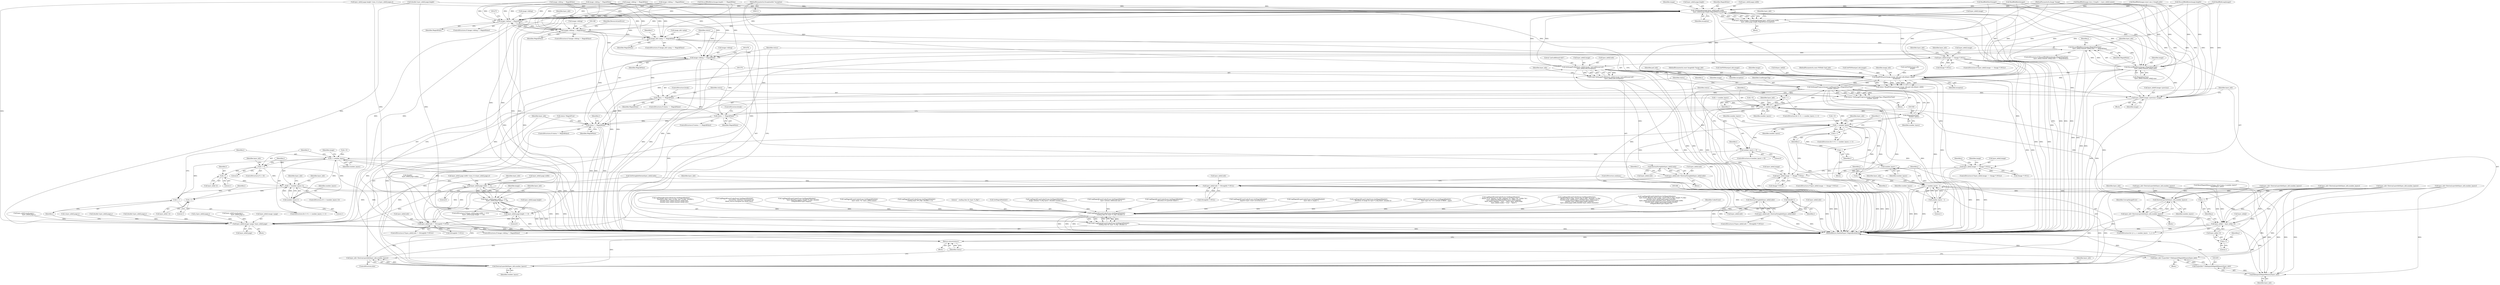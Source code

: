 digraph "0_ImageMagick_d4ec73f866a7c42a2e7f301fcd696e5cb7a7d3ab_1@pointer" {
"1000116" [label="(MethodParameterIn,ExceptionInfo *exception)"];
"1001307" [label="(Call,CloneImage(image,layer_info[i].page.width,\n          layer_info[i].page.height,MagickFalse,exception))"];
"1001247" [label="(Call,layer_info[i].page.width == 0)"];
"1001246" [label="(Call,(layer_info[i].page.width == 0) ||\n              (layer_info[i].page.height == 0))"];
"1001621" [label="(Call,layer_info[i].image->page=layer_info[i].page)"];
"1001256" [label="(Call,layer_info[i].page.height == 0)"];
"1001267" [label="(Call,image->debug != MagickFalse)"];
"1001342" [label="(Call,image->debug != MagickFalse)"];
"1001401" [label="(Call,image_info->ping == MagickFalse)"];
"1001443" [label="(Call,DiscardBlobBytes(image,(MagickSizeType)\n                      layer_info[i].channel_info[j].size) == MagickFalse)"];
"1001472" [label="(Call,image->debug != MagickFalse)"];
"1001498" [label="(Call,status == MagickFalse)"];
"1001512" [label="(Call,status == MagickFalse)"];
"1001517" [label="(Call,status != MagickFalse)"];
"1001664" [label="(Return,return(status);)"];
"1001301" [label="(Call,layer_info[i].image=CloneImage(image,layer_info[i].page.width,\n          layer_info[i].page.height,MagickFalse,exception))"];
"1001326" [label="(Call,layer_info[i].image == (Image *) NULL)"];
"1001375" [label="(Call,SetImageProfile(layer_info[i].image,\"psd:additional-info\",\n              layer_info[i].info,exception))"];
"1001373" [label="(Call,(void) SetImageProfile(layer_info[i].image,\"psd:additional-info\",\n              layer_info[i].info,exception))"];
"1001394" [label="(Call,DestroyStringInfo(layer_info[i].info))"];
"1001388" [label="(Call,layer_info[i].info=DestroyStringInfo(layer_info[i].info))"];
"1001279" [label="(Call,layer_info[i].info != (StringInfo *) NULL)"];
"1001294" [label="(Call,DestroyStringInfo(layer_info[i].info))"];
"1001288" [label="(Call,layer_info[i].info=DestroyStringInfo(layer_info[i].info))"];
"1001363" [label="(Call,layer_info[i].info != (StringInfo *) NULL)"];
"1001418" [label="(Call,layer_info[i].image == (Image *) NULL)"];
"1001532" [label="(Call,layer_info[i].image == (Image *) NULL)"];
"1001488" [label="(Call,ReadPSDLayer(image,image_info,psd_info,&layer_info[i],\n              exception))"];
"1001486" [label="(Call,status=ReadPSDLayer(image,image_info,psd_info,&layer_info[i],\n              exception))"];
"1001504" [label="(Call,SetImageProgress(image,LoadImagesTag,i,(MagickSizeType)\n              number_layers))"];
"1001414" [label="(Call,i++)"];
"1001411" [label="(Call,i < number_layers)"];
"1001461" [label="(Call,DestroyLayerInfo(layer_info,number_layers))"];
"1001459" [label="(Call,layer_info=DestroyLayerInfo(layer_info,number_layers))"];
"1001553" [label="(Call,layer_info[j] = layer_info[j+1])"];
"1001656" [label="(Call,RelinquishMagickMemory(layer_info))"];
"1001654" [label="(Call,(LayerInfo *) RelinquishMagickMemory(layer_info))"];
"1001652" [label="(Call,layer_info=(LayerInfo *) RelinquishMagickMemory(layer_info))"];
"1001661" [label="(Call,DestroyLayerInfo(layer_info,number_layers))"];
"1001659" [label="(Call,layer_info=DestroyLayerInfo(layer_info,number_layers))"];
"1001483" [label="(Call,(double) i)"];
"1001479" [label="(Call,LogMagickEvent(CoderEvent,GetMagickModule(),\n                \"  reading data for layer %.20g\",(double) i))"];
"1001477" [label="(Call,(void) LogMagickEvent(CoderEvent,GetMagickModule(),\n                \"  reading data for layer %.20g\",(double) i))"];
"1001508" [label="(Call,(MagickSizeType)\n              number_layers)"];
"1001525" [label="(Call,i < number_layers)"];
"1001528" [label="(Call,i++)"];
"1001543" [label="(Call,j=i)"];
"1001546" [label="(Call,j < number_layers - 1)"];
"1001551" [label="(Call,j++)"];
"1001559" [label="(Call,j+1)"];
"1001548" [label="(Call,number_layers - 1)"];
"1001562" [label="(Call,number_layers--)"];
"1001564" [label="(Call,i--)"];
"1001567" [label="(Call,number_layers > 0)"];
"1001575" [label="(Call,i < number_layers)"];
"1001582" [label="(Call,i > 0)"];
"1001596" [label="(Call,i-1)"];
"1001601" [label="(Call,i < (number_layers-1))"];
"1001578" [label="(Call,i++)"];
"1001617" [label="(Call,i+1)"];
"1001603" [label="(Call,number_layers-1)"];
"1001444" [label="(Call,DiscardBlobBytes(image,(MagickSizeType)\n                      layer_info[i].channel_info[j].size))"];
"1001643" [label="(Call,layer_info[0].image->previous=image)"];
"1001502" [label="(Call,status=SetImageProgress(image,LoadImagesTag,i,(MagickSizeType)\n              number_layers))"];
"1001152" [label="(Call,LogMagickEvent(CoderEvent,GetMagickModule(),\n                \"      layer name: %s\",layer_info[i].name))"];
"1001656" [label="(Call,RelinquishMagickMemory(layer_info))"];
"1001418" [label="(Call,layer_info[i].image == (Image *) NULL)"];
"1001257" [label="(Call,layer_info[i].page.height)"];
"1001474" [label="(Identifier,image)"];
"1000296" [label="(Call,image->debug != MagickFalse)"];
"1000195" [label="(Call,GetPSDSize(psd_info,image))"];
"1001545" [label="(Identifier,i)"];
"1001594" [label="(Call,layer_info[i-1])"];
"1001619" [label="(Literal,1)"];
"1001357" [label="(Identifier,ResourceLimitError)"];
"1001488" [label="(Call,ReadPSDLayer(image,image_info,psd_info,&layer_info[i],\n              exception))"];
"1001503" [label="(Identifier,status)"];
"1001625" [label="(Identifier,layer_info)"];
"1001413" [label="(Identifier,number_layers)"];
"1001516" [label="(ControlStructure,if (status != MagickFalse))"];
"1001567" [label="(Call,number_layers > 0)"];
"1001523" [label="(Identifier,i)"];
"1000708" [label="(Call,LogMagickEvent(CoderEvent,GetMagickModule(),\n            \"   blend=%.4s, opacity=%.20g, clipping=%s, flags=%d, visible=%s\",\n            layer_info[i].blendkey,(double) layer_info[i].opacity,\n            layer_info[i].clipping ? \"true\" : \"false\",layer_info[i].flags,\n            layer_info[i].visible ? \"true\" : \"false\"))"];
"1001492" [label="(Call,&layer_info[i])"];
"1001658" [label="(ControlStructure,else)"];
"1001559" [label="(Call,j+1)"];
"1001563" [label="(Identifier,number_layers)"];
"1001577" [label="(Identifier,number_layers)"];
"1000456" [label="(Call,LogMagickEvent(CoderEvent,GetMagickModule(),\n            \"    offset(%.20g,%.20g), size(%.20g,%.20g), channels=%.20g\",\n            (double) layer_info[i].page.x,(double) layer_info[i].page.y,\n            (double) layer_info[i].page.height,(double)\n            layer_info[i].page.width,(double) layer_info[i].channels))"];
"1001551" [label="(Call,j++)"];
"1000478" [label="(Call,(double) layer_info[i].page.height)"];
"1001269" [label="(Identifier,image)"];
"1000411" [label="(Call,y-layer_info[i].page.y)"];
"1001332" [label="(Call,(Image *) NULL)"];
"1001366" [label="(Identifier,layer_info)"];
"1001295" [label="(Call,layer_info[i].info)"];
"1001652" [label="(Call,layer_info=(LayerInfo *) RelinquishMagickMemory(layer_info))"];
"1001583" [label="(Identifier,i)"];
"1001499" [label="(Identifier,status)"];
"1001659" [label="(Call,layer_info=DestroyLayerInfo(layer_info,number_layers))"];
"1001581" [label="(ControlStructure,if (i > 0))"];
"1000112" [label="(MethodParameterIn,Image *image)"];
"1001221" [label="(Call,GetStringInfoDatum(layer_info[i].info))"];
"1001657" [label="(Identifier,layer_info)"];
"1001546" [label="(Call,j < number_layers - 1)"];
"1001521" [label="(ControlStructure,for (i=0; i < number_layers; i++))"];
"1001511" [label="(ControlStructure,if (status == MagickFalse))"];
"1001621" [label="(Call,layer_info[i].image->page=layer_info[i].page)"];
"1001502" [label="(Call,status=SetImageProgress(image,LoadImagesTag,i,(MagickSizeType)\n              number_layers))"];
"1001555" [label="(Identifier,layer_info)"];
"1000956" [label="(Call,LogMagickEvent(CoderEvent,GetMagickModule(),\n                    \"      layer mask: offset(%.20g,%.20g), size(%.20g,%.20g), length=%.20g\",\n                    (double) layer_info[i].mask.page.x,(double) \n                    layer_info[i].mask.page.y,(double) layer_info[i].mask.page.width,\n                    (double) layer_info[i].mask.page.height,(double)\n                    ((MagickOffsetType) length)-18))"];
"1001666" [label="(MethodReturn,ModuleExport MagickBooleanType)"];
"1001476" [label="(Identifier,MagickFalse)"];
"1001327" [label="(Call,layer_info[i].image)"];
"1001373" [label="(Call,(void) SetImageProfile(layer_info[i].image,\"psd:additional-info\",\n              layer_info[i].info,exception))"];
"1001600" [label="(ControlStructure,if (i < (number_layers-1)))"];
"1000751" [label="(Call,ReadBlobLong(image))"];
"1001271" [label="(Identifier,MagickFalse)"];
"1000345" [label="(Call,LogMagickEvent(CoderEvent,GetMagickModule(),\n            \"  reading layer #%.20g\",(double) i+1))"];
"1001541" [label="(Block,)"];
"1001459" [label="(Call,layer_info=DestroyLayerInfo(layer_info,number_layers))"];
"1001111" [label="(Call,ReadBlobByte(image))"];
"1001617" [label="(Call,i+1)"];
"1001618" [label="(Identifier,i)"];
"1001486" [label="(Call,status=ReadPSDLayer(image,image_info,psd_info,&layer_info[i],\n              exception))"];
"1001542" [label="(ControlStructure,for (j=i; j < number_layers - 1; j++))"];
"1001391" [label="(Identifier,layer_info)"];
"1000392" [label="(Call,x-layer_info[i].page.x)"];
"1001597" [label="(Identifier,i)"];
"1000114" [label="(MethodParameterIn,const PSDInfo *psd_info)"];
"1001654" [label="(Call,(LayerInfo *) RelinquishMagickMemory(layer_info))"];
"1001504" [label="(Call,SetImageProgress(image,LoadImagesTag,i,(MagickSizeType)\n              number_layers))"];
"1001497" [label="(ControlStructure,if (status == MagickFalse))"];
"1001584" [label="(Literal,0)"];
"1001337" [label="(Identifier,layer_info)"];
"1001304" [label="(Identifier,layer_info)"];
"1001615" [label="(Call,layer_info[i+1])"];
"1001517" [label="(Call,status != MagickFalse)"];
"1001465" [label="(Identifier,CorruptImageError)"];
"1001578" [label="(Call,i++)"];
"1001519" [label="(Identifier,MagickFalse)"];
"1001582" [label="(Call,i > 0)"];
"1001528" [label="(Call,i++)"];
"1001589" [label="(Identifier,layer_info)"];
"1001324" [label="(Identifier,exception)"];
"1001477" [label="(Call,(void) LogMagickEvent(CoderEvent,GetMagickModule(),\n                \"  reading data for layer %.20g\",(double) i))"];
"1001629" [label="(Call,layer_info[i].page)"];
"1001661" [label="(Call,DestroyLayerInfo(layer_info,number_layers))"];
"1001482" [label="(Literal,\"  reading data for layer %.20g\")"];
"1001512" [label="(Call,status == MagickFalse)"];
"1001562" [label="(Call,number_layers--)"];
"1001246" [label="(Call,(layer_info[i].page.width == 0) ||\n              (layer_info[i].page.height == 0))"];
"1001389" [label="(Call,layer_info[i].info)"];
"1001462" [label="(Identifier,layer_info)"];
"1001644" [label="(Call,layer_info[0].image->previous)"];
"1001481" [label="(Call,GetMagickModule())"];
"1001282" [label="(Identifier,layer_info)"];
"1001513" [label="(Identifier,status)"];
"1001553" [label="(Call,layer_info[j] = layer_info[j+1])"];
"1001279" [label="(Call,layer_info[i].info != (StringInfo *) NULL)"];
"1001408" [label="(Call,i=0)"];
"1001479" [label="(Call,LogMagickEvent(CoderEvent,GetMagickModule(),\n                \"  reading data for layer %.20g\",(double) i))"];
"1001264" [label="(Literal,0)"];
"1000469" [label="(Call,(double) layer_info[i].page.y)"];
"1001507" [label="(Identifier,i)"];
"1001245" [label="(ControlStructure,if ((layer_info[i].page.width == 0) ||\n              (layer_info[i].page.height == 0)))"];
"1001362" [label="(ControlStructure,if (layer_info[i].info != (StringInfo *) NULL))"];
"1000260" [label="(Call,LogMagickEvent(CoderEvent,GetMagickModule(),\n          \"  image contains %.20g layers\",(double) number_layers))"];
"1001543" [label="(Call,j=i)"];
"1001550" [label="(Literal,1)"];
"1001500" [label="(Identifier,MagickFalse)"];
"1001506" [label="(Identifier,LoadImagesTag)"];
"1000128" [label="(Call,GetPSDSize(psd_info,image))"];
"1000768" [label="(Call,LogMagickEvent(CoderEvent,GetMagickModule(),\n                \"    layer contains additional info\"))"];
"1001662" [label="(Identifier,layer_info)"];
"1001571" [label="(ControlStructure,for (i=0; i < number_layers; i++))"];
"1001308" [label="(Identifier,image)"];
"1001471" [label="(ControlStructure,if (image->debug != MagickFalse))"];
"1001387" [label="(Identifier,exception)"];
"1001414" [label="(Call,i++)"];
"1000303" [label="(Call,LogMagickEvent(CoderEvent,GetMagickModule(),\n              \"  allocation of LayerInfo failed\"))"];
"1000116" [label="(MethodParameterIn,ExceptionInfo *exception)"];
"1001316" [label="(Call,layer_info[i].page.height)"];
"1001400" [label="(ControlStructure,if (image_info->ping == MagickFalse))"];
"1001473" [label="(Call,image->debug)"];
"1001490" [label="(Identifier,image_info)"];
"1001407" [label="(ControlStructure,for (i=0; i < number_layers; i++))"];
"1001636" [label="(Identifier,image)"];
"1001485" [label="(Identifier,i)"];
"1001179" [label="(Call,DiscardBlobBytes(image,length) == MagickFalse)"];
"1001402" [label="(Call,image_info->ping)"];
"1000460" [label="(Call,(double) layer_info[i].page.x)"];
"1001401" [label="(Call,image_info->ping == MagickFalse)"];
"1001260" [label="(Identifier,layer_info)"];
"1001244" [label="(Block,)"];
"1001463" [label="(Identifier,number_layers)"];
"1001569" [label="(Literal,0)"];
"1001643" [label="(Call,layer_info[0].image->previous=image)"];
"1001566" [label="(ControlStructure,if (number_layers > 0))"];
"1001364" [label="(Call,layer_info[i].info)"];
"1001266" [label="(ControlStructure,if (image->debug != MagickFalse))"];
"1001419" [label="(Call,layer_info[i].image)"];
"1001660" [label="(Identifier,layer_info)"];
"1001278" [label="(ControlStructure,if (layer_info[i].info != (StringInfo *) NULL))"];
"1001022" [label="(Call,layer_info=DestroyLayerInfo(layer_info,number_layers))"];
"1001552" [label="(Identifier,j)"];
"1001323" [label="(Identifier,MagickFalse)"];
"1001285" [label="(Call,(StringInfo *) NULL)"];
"1001604" [label="(Identifier,number_layers)"];
"1001576" [label="(Identifier,i)"];
"1001544" [label="(Identifier,j)"];
"1001416" [label="(Block,)"];
"1001472" [label="(Call,image->debug != MagickFalse)"];
"1001440" [label="(Identifier,j)"];
"1001515" [label="(ControlStructure,break;)"];
"1000117" [label="(Block,)"];
"1001325" [label="(ControlStructure,if (layer_info[i].image == (Image *) NULL))"];
"1000904" [label="(Call,layer_info[i].mask.page.y-\n                      layer_info[i].page.y)"];
"1000237" [label="(Call,LogMagickEvent(CoderEvent,GetMagickModule(),\n              \"  negative layer count corrected for\"))"];
"1001443" [label="(Call,DiscardBlobBytes(image,(MagickSizeType)\n                      layer_info[i].channel_info[j].size) == MagickFalse)"];
"1000315" [label="(Call,ResetMagickMemory(layer_info,0,(size_t) number_layers*\n        sizeof(*layer_info)))"];
"1001572" [label="(Call,i=0)"];
"1001564" [label="(Call,i--)"];
"1001557" [label="(Call,layer_info[j+1])"];
"1000545" [label="(Call,GetPSDSize(psd_info,\n            image))"];
"1001446" [label="(Call,(MagickSizeType)\n                      layer_info[i].channel_info[j].size)"];
"1000253" [label="(Call,image->debug != MagickFalse)"];
"1001514" [label="(Identifier,MagickFalse)"];
"1001565" [label="(Identifier,i)"];
"1001375" [label="(Call,SetImageProfile(layer_info[i].image,\"psd:additional-info\",\n              layer_info[i].info,exception))"];
"1001531" [label="(ControlStructure,if (layer_info[i].image == (Image *) NULL))"];
"1001664" [label="(Return,return(status);)"];
"1001255" [label="(Literal,0)"];
"1001444" [label="(Call,DiscardBlobBytes(image,(MagickSizeType)\n                      layer_info[i].channel_info[j].size))"];
"1001501" [label="(ControlStructure,break;)"];
"1001363" [label="(Call,layer_info[i].info != (StringInfo *) NULL)"];
"1001343" [label="(Call,image->debug)"];
"1001369" [label="(Call,(StringInfo *) NULL)"];
"1000113" [label="(MethodParameterIn,const ImageInfo *image_info)"];
"1001575" [label="(Call,i < number_layers)"];
"1001415" [label="(Identifier,i)"];
"1001560" [label="(Identifier,j)"];
"1001346" [label="(Identifier,MagickFalse)"];
"1001498" [label="(Call,status == MagickFalse)"];
"1001525" [label="(Call,i < number_layers)"];
"1001291" [label="(Identifier,layer_info)"];
"1001229" [label="(Call,ReadBlob(image,(const size_t) length,info))"];
"1001342" [label="(Call,image->debug != MagickFalse)"];
"1001382" [label="(Call,layer_info[i].info)"];
"1001274" [label="(Call,LogMagickEvent(CoderEvent,GetMagickModule(),\n                \"      layer data is empty\"))"];
"1000382" [label="(Call,layer_info[i].page.width=(size_t) (x-layer_info[i].page.x))"];
"1001349" [label="(Call,LogMagickEvent(CoderEvent,GetMagickModule(),\n                \"  allocation of image for layer %.20g failed\",(double) i))"];
"1001522" [label="(Call,i=0)"];
"1001573" [label="(Identifier,i)"];
"1001570" [label="(Block,)"];
"1001256" [label="(Call,layer_info[i].page.height == 0)"];
"1001457" [label="(Identifier,MagickFalse)"];
"1001653" [label="(Identifier,layer_info)"];
"1001424" [label="(Call,(Image *) NULL)"];
"1001185" [label="(Call,layer_info=DestroyLayerInfo(layer_info,number_layers))"];
"1001527" [label="(Identifier,number_layers)"];
"1001294" [label="(Call,DestroyStringInfo(layer_info[i].info))"];
"1001602" [label="(Identifier,i)"];
"1000437" [label="(Call,layer_info=DestroyLayerInfo(layer_info,number_layers))"];
"1000617" [label="(Call,LogMagickEvent(CoderEvent,GetMagickModule(),\n                \"  layer type was %.4s instead of 8BIM\", type))"];
"1001505" [label="(Identifier,image)"];
"1001549" [label="(Identifier,number_layers)"];
"1001480" [label="(Identifier,CoderEvent)"];
"1001596" [label="(Call,i-1)"];
"1001445" [label="(Identifier,image)"];
"1000931" [label="(Call,layer_info[i].mask.page.x-\n                      layer_info[i].page.x)"];
"1001394" [label="(Call,DestroyStringInfo(layer_info[i].info))"];
"1001145" [label="(Call,image->debug != MagickFalse)"];
"1001239" [label="(Call,i < number_layers)"];
"1000487" [label="(Call,(double)\n            layer_info[i].page.width)"];
"1001326" [label="(Call,layer_info[i].image == (Image *) NULL)"];
"1001548" [label="(Call,number_layers - 1)"];
"1000701" [label="(Call,image->debug != MagickFalse)"];
"1001561" [label="(Literal,1)"];
"1001526" [label="(Identifier,i)"];
"1001508" [label="(Call,(MagickSizeType)\n              number_layers)"];
"1000556" [label="(Call,LogMagickEvent(CoderEvent,GetMagickModule(),\n              \"    channel[%.20g]: type=%.20g, size=%.20g\",(double) j,\n              (double) layer_info[i].channel_info[j].type,\n              (double) layer_info[i].channel_info[j].size))"];
"1001496" [label="(Identifier,exception)"];
"1001412" [label="(Identifier,i)"];
"1001329" [label="(Identifier,layer_info)"];
"1001336" [label="(Call,layer_info=DestroyLayerInfo(layer_info,number_layers))"];
"1001520" [label="(Block,)"];
"1001651" [label="(Identifier,image)"];
"1001622" [label="(Call,layer_info[i].image->page)"];
"1001180" [label="(Call,DiscardBlobBytes(image,length))"];
"1001405" [label="(Identifier,MagickFalse)"];
"1001095" [label="(Call,LogMagickEvent(CoderEvent,GetMagickModule(),\n                      \"        source(%x), dest(%x)\",(unsigned int)\n                      blend_source,(unsigned int) blend_dest))"];
"1001665" [label="(Identifier,status)"];
"1001461" [label="(Call,DestroyLayerInfo(layer_info,number_layers))"];
"1001603" [label="(Call,number_layers-1)"];
"1001580" [label="(Block,)"];
"1000622" [label="(Call,layer_info=DestroyLayerInfo(layer_info,number_layers))"];
"1001289" [label="(Call,layer_info[i].info)"];
"1001288" [label="(Call,layer_info[i].info=DestroyStringInfo(layer_info[i].info))"];
"1001458" [label="(Block,)"];
"1001554" [label="(Call,layer_info[j])"];
"1001579" [label="(Identifier,i)"];
"1001268" [label="(Call,image->debug)"];
"1001341" [label="(ControlStructure,if (image->debug != MagickFalse))"];
"1001381" [label="(Literal,\"psd:additional-info\")"];
"1001372" [label="(Block,)"];
"1001421" [label="(Identifier,layer_info)"];
"1001598" [label="(Literal,1)"];
"1001533" [label="(Call,layer_info[i].image)"];
"1001529" [label="(Identifier,i)"];
"1001663" [label="(Identifier,number_layers)"];
"1001489" [label="(Identifier,image)"];
"1001535" [label="(Identifier,layer_info)"];
"1001487" [label="(Identifier,status)"];
"1001280" [label="(Call,layer_info[i].info)"];
"1001510" [label="(Identifier,number_layers)"];
"1001568" [label="(Identifier,number_layers)"];
"1001388" [label="(Call,layer_info[i].info=DestroyStringInfo(layer_info[i].info))"];
"1001417" [label="(ControlStructure,if (layer_info[i].image == (Image *) NULL))"];
"1001605" [label="(Literal,1)"];
"1001518" [label="(Identifier,status)"];
"1001376" [label="(Call,layer_info[i].image)"];
"1001301" [label="(Call,layer_info[i].image=CloneImage(image,layer_info[i].page.width,\n          layer_info[i].page.height,MagickFalse,exception))"];
"1000401" [label="(Call,layer_info[i].page.height=(size_t) (y-layer_info[i].page.y))"];
"1001538" [label="(Call,(Image *) NULL)"];
"1001055" [label="(Call,LogMagickEvent(CoderEvent,GetMagickModule(),\n                    \"      layer blending ranges: length=%.20g\",(double)\n                    ((MagickOffsetType) length)))"];
"1001442" [label="(ControlStructure,if (DiscardBlobBytes(image,(MagickSizeType)\n                      layer_info[i].channel_info[j].size) == MagickFalse))"];
"1001532" [label="(Call,layer_info[i].image == (Image *) NULL)"];
"1001460" [label="(Identifier,layer_info)"];
"1000201" [label="(Call,status=MagickTrue)"];
"1001601" [label="(Call,i < (number_layers-1))"];
"1001247" [label="(Call,layer_info[i].page.width == 0)"];
"1001302" [label="(Call,layer_info[i].image)"];
"1001309" [label="(Call,layer_info[i].page.width)"];
"1001430" [label="(Identifier,j)"];
"1001610" [label="(Identifier,layer_info)"];
"1001300" [label="(ControlStructure,continue;)"];
"1001491" [label="(Identifier,psd_info)"];
"1001267" [label="(Call,image->debug != MagickFalse)"];
"1001483" [label="(Call,(double) i)"];
"1001124" [label="(Call,ReadBlob(image,(size_t) length++,layer_info[i].name))"];
"1000218" [label="(Call,ReadBlobShort(image))"];
"1001248" [label="(Call,layer_info[i].page.width)"];
"1001547" [label="(Identifier,j)"];
"1001411" [label="(Call,i < number_layers)"];
"1001307" [label="(Call,CloneImage(image,layer_info[i].page.width,\n          layer_info[i].page.height,MagickFalse,exception))"];
"1001395" [label="(Call,layer_info[i].info)"];
"1001243" [label="(Identifier,i)"];
"1001409" [label="(Identifier,i)"];
"1000116" -> "1000111"  [label="AST: "];
"1000116" -> "1001666"  [label="DDG: "];
"1000116" -> "1001307"  [label="DDG: "];
"1000116" -> "1001375"  [label="DDG: "];
"1000116" -> "1001488"  [label="DDG: "];
"1001307" -> "1001301"  [label="AST: "];
"1001307" -> "1001324"  [label="CFG: "];
"1001308" -> "1001307"  [label="AST: "];
"1001309" -> "1001307"  [label="AST: "];
"1001316" -> "1001307"  [label="AST: "];
"1001323" -> "1001307"  [label="AST: "];
"1001324" -> "1001307"  [label="AST: "];
"1001301" -> "1001307"  [label="CFG: "];
"1001307" -> "1001666"  [label="DDG: "];
"1001307" -> "1001666"  [label="DDG: "];
"1001307" -> "1001666"  [label="DDG: "];
"1001307" -> "1001666"  [label="DDG: "];
"1001307" -> "1001247"  [label="DDG: "];
"1001307" -> "1001256"  [label="DDG: "];
"1001307" -> "1001267"  [label="DDG: "];
"1001307" -> "1001301"  [label="DDG: "];
"1001307" -> "1001301"  [label="DDG: "];
"1001307" -> "1001301"  [label="DDG: "];
"1001307" -> "1001301"  [label="DDG: "];
"1001307" -> "1001301"  [label="DDG: "];
"1000218" -> "1001307"  [label="DDG: "];
"1001229" -> "1001307"  [label="DDG: "];
"1000751" -> "1001307"  [label="DDG: "];
"1001124" -> "1001307"  [label="DDG: "];
"1001111" -> "1001307"  [label="DDG: "];
"1001180" -> "1001307"  [label="DDG: "];
"1000112" -> "1001307"  [label="DDG: "];
"1001247" -> "1001307"  [label="DDG: "];
"1001256" -> "1001307"  [label="DDG: "];
"1000401" -> "1001307"  [label="DDG: "];
"1000478" -> "1001307"  [label="DDG: "];
"1001267" -> "1001307"  [label="DDG: "];
"1000701" -> "1001307"  [label="DDG: "];
"1001179" -> "1001307"  [label="DDG: "];
"1001145" -> "1001307"  [label="DDG: "];
"1001342" -> "1001307"  [label="DDG: "];
"1000296" -> "1001307"  [label="DDG: "];
"1000253" -> "1001307"  [label="DDG: "];
"1001375" -> "1001307"  [label="DDG: "];
"1001307" -> "1001342"  [label="DDG: "];
"1001307" -> "1001375"  [label="DDG: "];
"1001307" -> "1001401"  [label="DDG: "];
"1001307" -> "1001444"  [label="DDG: "];
"1001307" -> "1001488"  [label="DDG: "];
"1001307" -> "1001488"  [label="DDG: "];
"1001307" -> "1001621"  [label="DDG: "];
"1001307" -> "1001621"  [label="DDG: "];
"1001307" -> "1001643"  [label="DDG: "];
"1001247" -> "1001246"  [label="AST: "];
"1001247" -> "1001255"  [label="CFG: "];
"1001248" -> "1001247"  [label="AST: "];
"1001255" -> "1001247"  [label="AST: "];
"1001260" -> "1001247"  [label="CFG: "];
"1001246" -> "1001247"  [label="CFG: "];
"1001247" -> "1001666"  [label="DDG: "];
"1001247" -> "1001246"  [label="DDG: "];
"1001247" -> "1001246"  [label="DDG: "];
"1000382" -> "1001247"  [label="DDG: "];
"1000487" -> "1001247"  [label="DDG: "];
"1001247" -> "1001621"  [label="DDG: "];
"1001246" -> "1001245"  [label="AST: "];
"1001246" -> "1001256"  [label="CFG: "];
"1001256" -> "1001246"  [label="AST: "];
"1001269" -> "1001246"  [label="CFG: "];
"1001304" -> "1001246"  [label="CFG: "];
"1001246" -> "1001666"  [label="DDG: "];
"1001246" -> "1001666"  [label="DDG: "];
"1001246" -> "1001666"  [label="DDG: "];
"1001256" -> "1001246"  [label="DDG: "];
"1001256" -> "1001246"  [label="DDG: "];
"1001621" -> "1001580"  [label="AST: "];
"1001621" -> "1001629"  [label="CFG: "];
"1001622" -> "1001621"  [label="AST: "];
"1001629" -> "1001621"  [label="AST: "];
"1001579" -> "1001621"  [label="CFG: "];
"1001621" -> "1001666"  [label="DDG: "];
"1001621" -> "1001666"  [label="DDG: "];
"1000392" -> "1001621"  [label="DDG: "];
"1000382" -> "1001621"  [label="DDG: "];
"1000487" -> "1001621"  [label="DDG: "];
"1001256" -> "1001621"  [label="DDG: "];
"1000401" -> "1001621"  [label="DDG: "];
"1000460" -> "1001621"  [label="DDG: "];
"1000904" -> "1001621"  [label="DDG: "];
"1000931" -> "1001621"  [label="DDG: "];
"1000411" -> "1001621"  [label="DDG: "];
"1000478" -> "1001621"  [label="DDG: "];
"1000469" -> "1001621"  [label="DDG: "];
"1001256" -> "1001264"  [label="CFG: "];
"1001257" -> "1001256"  [label="AST: "];
"1001264" -> "1001256"  [label="AST: "];
"1001256" -> "1001666"  [label="DDG: "];
"1000401" -> "1001256"  [label="DDG: "];
"1000478" -> "1001256"  [label="DDG: "];
"1001267" -> "1001266"  [label="AST: "];
"1001267" -> "1001271"  [label="CFG: "];
"1001268" -> "1001267"  [label="AST: "];
"1001271" -> "1001267"  [label="AST: "];
"1001273" -> "1001267"  [label="CFG: "];
"1001282" -> "1001267"  [label="CFG: "];
"1001267" -> "1001666"  [label="DDG: "];
"1001267" -> "1001666"  [label="DDG: "];
"1001145" -> "1001267"  [label="DDG: "];
"1001145" -> "1001267"  [label="DDG: "];
"1000253" -> "1001267"  [label="DDG: "];
"1000253" -> "1001267"  [label="DDG: "];
"1001342" -> "1001267"  [label="DDG: "];
"1001342" -> "1001267"  [label="DDG: "];
"1000701" -> "1001267"  [label="DDG: "];
"1000701" -> "1001267"  [label="DDG: "];
"1000296" -> "1001267"  [label="DDG: "];
"1000296" -> "1001267"  [label="DDG: "];
"1001179" -> "1001267"  [label="DDG: "];
"1001267" -> "1001342"  [label="DDG: "];
"1001267" -> "1001401"  [label="DDG: "];
"1001267" -> "1001472"  [label="DDG: "];
"1001342" -> "1001341"  [label="AST: "];
"1001342" -> "1001346"  [label="CFG: "];
"1001343" -> "1001342"  [label="AST: "];
"1001346" -> "1001342"  [label="AST: "];
"1001348" -> "1001342"  [label="CFG: "];
"1001357" -> "1001342"  [label="CFG: "];
"1001342" -> "1001666"  [label="DDG: "];
"1001342" -> "1001666"  [label="DDG: "];
"1001145" -> "1001342"  [label="DDG: "];
"1000253" -> "1001342"  [label="DDG: "];
"1000701" -> "1001342"  [label="DDG: "];
"1000296" -> "1001342"  [label="DDG: "];
"1001342" -> "1001401"  [label="DDG: "];
"1001342" -> "1001472"  [label="DDG: "];
"1001401" -> "1001400"  [label="AST: "];
"1001401" -> "1001405"  [label="CFG: "];
"1001402" -> "1001401"  [label="AST: "];
"1001405" -> "1001401"  [label="AST: "];
"1001409" -> "1001401"  [label="CFG: "];
"1001518" -> "1001401"  [label="CFG: "];
"1001401" -> "1001666"  [label="DDG: "];
"1001401" -> "1001666"  [label="DDG: "];
"1000701" -> "1001401"  [label="DDG: "];
"1001179" -> "1001401"  [label="DDG: "];
"1001145" -> "1001401"  [label="DDG: "];
"1000296" -> "1001401"  [label="DDG: "];
"1000253" -> "1001401"  [label="DDG: "];
"1001401" -> "1001443"  [label="DDG: "];
"1001401" -> "1001472"  [label="DDG: "];
"1001401" -> "1001517"  [label="DDG: "];
"1001443" -> "1001442"  [label="AST: "];
"1001443" -> "1001457"  [label="CFG: "];
"1001444" -> "1001443"  [label="AST: "];
"1001457" -> "1001443"  [label="AST: "];
"1001460" -> "1001443"  [label="CFG: "];
"1001440" -> "1001443"  [label="CFG: "];
"1001443" -> "1001666"  [label="DDG: "];
"1001443" -> "1001666"  [label="DDG: "];
"1001444" -> "1001443"  [label="DDG: "];
"1001444" -> "1001443"  [label="DDG: "];
"1001512" -> "1001443"  [label="DDG: "];
"1001443" -> "1001472"  [label="DDG: "];
"1001443" -> "1001517"  [label="DDG: "];
"1001472" -> "1001471"  [label="AST: "];
"1001472" -> "1001476"  [label="CFG: "];
"1001473" -> "1001472"  [label="AST: "];
"1001476" -> "1001472"  [label="AST: "];
"1001478" -> "1001472"  [label="CFG: "];
"1001487" -> "1001472"  [label="CFG: "];
"1001472" -> "1001666"  [label="DDG: "];
"1001472" -> "1001666"  [label="DDG: "];
"1001145" -> "1001472"  [label="DDG: "];
"1000253" -> "1001472"  [label="DDG: "];
"1000701" -> "1001472"  [label="DDG: "];
"1000296" -> "1001472"  [label="DDG: "];
"1001512" -> "1001472"  [label="DDG: "];
"1001472" -> "1001498"  [label="DDG: "];
"1001498" -> "1001497"  [label="AST: "];
"1001498" -> "1001500"  [label="CFG: "];
"1001499" -> "1001498"  [label="AST: "];
"1001500" -> "1001498"  [label="AST: "];
"1001501" -> "1001498"  [label="CFG: "];
"1001503" -> "1001498"  [label="CFG: "];
"1001498" -> "1001666"  [label="DDG: "];
"1001486" -> "1001498"  [label="DDG: "];
"1001498" -> "1001512"  [label="DDG: "];
"1001498" -> "1001517"  [label="DDG: "];
"1001498" -> "1001517"  [label="DDG: "];
"1001512" -> "1001511"  [label="AST: "];
"1001512" -> "1001514"  [label="CFG: "];
"1001513" -> "1001512"  [label="AST: "];
"1001514" -> "1001512"  [label="AST: "];
"1001515" -> "1001512"  [label="CFG: "];
"1001415" -> "1001512"  [label="CFG: "];
"1001512" -> "1001666"  [label="DDG: "];
"1001502" -> "1001512"  [label="DDG: "];
"1001512" -> "1001517"  [label="DDG: "];
"1001512" -> "1001517"  [label="DDG: "];
"1001517" -> "1001516"  [label="AST: "];
"1001517" -> "1001519"  [label="CFG: "];
"1001518" -> "1001517"  [label="AST: "];
"1001519" -> "1001517"  [label="AST: "];
"1001523" -> "1001517"  [label="CFG: "];
"1001660" -> "1001517"  [label="CFG: "];
"1001517" -> "1001666"  [label="DDG: "];
"1001517" -> "1001666"  [label="DDG: "];
"1001517" -> "1001666"  [label="DDG: "];
"1000201" -> "1001517"  [label="DDG: "];
"1001517" -> "1001664"  [label="DDG: "];
"1001664" -> "1000117"  [label="AST: "];
"1001664" -> "1001665"  [label="CFG: "];
"1001665" -> "1001664"  [label="AST: "];
"1001666" -> "1001664"  [label="CFG: "];
"1001664" -> "1001666"  [label="DDG: "];
"1001665" -> "1001664"  [label="DDG: "];
"1000201" -> "1001664"  [label="DDG: "];
"1001301" -> "1001244"  [label="AST: "];
"1001302" -> "1001301"  [label="AST: "];
"1001329" -> "1001301"  [label="CFG: "];
"1001301" -> "1001666"  [label="DDG: "];
"1001301" -> "1001326"  [label="DDG: "];
"1001326" -> "1001325"  [label="AST: "];
"1001326" -> "1001332"  [label="CFG: "];
"1001327" -> "1001326"  [label="AST: "];
"1001332" -> "1001326"  [label="AST: "];
"1001337" -> "1001326"  [label="CFG: "];
"1001366" -> "1001326"  [label="CFG: "];
"1001326" -> "1001666"  [label="DDG: "];
"1001326" -> "1001666"  [label="DDG: "];
"1001326" -> "1001666"  [label="DDG: "];
"1001332" -> "1001326"  [label="DDG: "];
"1001326" -> "1001375"  [label="DDG: "];
"1001326" -> "1001418"  [label="DDG: "];
"1001326" -> "1001532"  [label="DDG: "];
"1001375" -> "1001373"  [label="AST: "];
"1001375" -> "1001387"  [label="CFG: "];
"1001376" -> "1001375"  [label="AST: "];
"1001381" -> "1001375"  [label="AST: "];
"1001382" -> "1001375"  [label="AST: "];
"1001387" -> "1001375"  [label="AST: "];
"1001373" -> "1001375"  [label="CFG: "];
"1001375" -> "1001666"  [label="DDG: "];
"1001375" -> "1001666"  [label="DDG: "];
"1001375" -> "1001373"  [label="DDG: "];
"1001375" -> "1001373"  [label="DDG: "];
"1001375" -> "1001373"  [label="DDG: "];
"1001375" -> "1001373"  [label="DDG: "];
"1001363" -> "1001375"  [label="DDG: "];
"1001375" -> "1001394"  [label="DDG: "];
"1001375" -> "1001418"  [label="DDG: "];
"1001375" -> "1001488"  [label="DDG: "];
"1001375" -> "1001532"  [label="DDG: "];
"1001373" -> "1001372"  [label="AST: "];
"1001374" -> "1001373"  [label="AST: "];
"1001391" -> "1001373"  [label="CFG: "];
"1001373" -> "1001666"  [label="DDG: "];
"1001373" -> "1001666"  [label="DDG: "];
"1001394" -> "1001388"  [label="AST: "];
"1001394" -> "1001395"  [label="CFG: "];
"1001395" -> "1001394"  [label="AST: "];
"1001388" -> "1001394"  [label="CFG: "];
"1001394" -> "1001388"  [label="DDG: "];
"1001388" -> "1001372"  [label="AST: "];
"1001389" -> "1001388"  [label="AST: "];
"1001243" -> "1001388"  [label="CFG: "];
"1001388" -> "1001666"  [label="DDG: "];
"1001388" -> "1001666"  [label="DDG: "];
"1001388" -> "1001279"  [label="DDG: "];
"1001388" -> "1001363"  [label="DDG: "];
"1001279" -> "1001278"  [label="AST: "];
"1001279" -> "1001285"  [label="CFG: "];
"1001280" -> "1001279"  [label="AST: "];
"1001285" -> "1001279"  [label="AST: "];
"1001291" -> "1001279"  [label="CFG: "];
"1001300" -> "1001279"  [label="CFG: "];
"1001279" -> "1001666"  [label="DDG: "];
"1001279" -> "1001666"  [label="DDG: "];
"1001279" -> "1001666"  [label="DDG: "];
"1001363" -> "1001279"  [label="DDG: "];
"1001288" -> "1001279"  [label="DDG: "];
"1001221" -> "1001279"  [label="DDG: "];
"1001285" -> "1001279"  [label="DDG: "];
"1001279" -> "1001294"  [label="DDG: "];
"1001279" -> "1001363"  [label="DDG: "];
"1001294" -> "1001288"  [label="AST: "];
"1001294" -> "1001295"  [label="CFG: "];
"1001295" -> "1001294"  [label="AST: "];
"1001288" -> "1001294"  [label="CFG: "];
"1001294" -> "1001288"  [label="DDG: "];
"1001288" -> "1001278"  [label="AST: "];
"1001289" -> "1001288"  [label="AST: "];
"1001300" -> "1001288"  [label="CFG: "];
"1001288" -> "1001666"  [label="DDG: "];
"1001288" -> "1001666"  [label="DDG: "];
"1001288" -> "1001363"  [label="DDG: "];
"1001363" -> "1001362"  [label="AST: "];
"1001363" -> "1001369"  [label="CFG: "];
"1001364" -> "1001363"  [label="AST: "];
"1001369" -> "1001363"  [label="AST: "];
"1001374" -> "1001363"  [label="CFG: "];
"1001243" -> "1001363"  [label="CFG: "];
"1001363" -> "1001666"  [label="DDG: "];
"1001363" -> "1001666"  [label="DDG: "];
"1001363" -> "1001666"  [label="DDG: "];
"1001221" -> "1001363"  [label="DDG: "];
"1001369" -> "1001363"  [label="DDG: "];
"1001418" -> "1001417"  [label="AST: "];
"1001418" -> "1001424"  [label="CFG: "];
"1001419" -> "1001418"  [label="AST: "];
"1001424" -> "1001418"  [label="AST: "];
"1001430" -> "1001418"  [label="CFG: "];
"1001474" -> "1001418"  [label="CFG: "];
"1001418" -> "1001666"  [label="DDG: "];
"1001418" -> "1001666"  [label="DDG: "];
"1001418" -> "1001666"  [label="DDG: "];
"1001424" -> "1001418"  [label="DDG: "];
"1001418" -> "1001532"  [label="DDG: "];
"1001532" -> "1001531"  [label="AST: "];
"1001532" -> "1001538"  [label="CFG: "];
"1001533" -> "1001532"  [label="AST: "];
"1001538" -> "1001532"  [label="AST: "];
"1001544" -> "1001532"  [label="CFG: "];
"1001529" -> "1001532"  [label="CFG: "];
"1001532" -> "1001666"  [label="DDG: "];
"1001532" -> "1001666"  [label="DDG: "];
"1001532" -> "1001666"  [label="DDG: "];
"1001538" -> "1001532"  [label="DDG: "];
"1001488" -> "1001486"  [label="AST: "];
"1001488" -> "1001496"  [label="CFG: "];
"1001489" -> "1001488"  [label="AST: "];
"1001490" -> "1001488"  [label="AST: "];
"1001491" -> "1001488"  [label="AST: "];
"1001492" -> "1001488"  [label="AST: "];
"1001496" -> "1001488"  [label="AST: "];
"1001486" -> "1001488"  [label="CFG: "];
"1001488" -> "1001666"  [label="DDG: "];
"1001488" -> "1001666"  [label="DDG: "];
"1001488" -> "1001666"  [label="DDG: "];
"1001488" -> "1001666"  [label="DDG: "];
"1001488" -> "1001666"  [label="DDG: "];
"1001488" -> "1001486"  [label="DDG: "];
"1001488" -> "1001486"  [label="DDG: "];
"1001488" -> "1001486"  [label="DDG: "];
"1001488" -> "1001486"  [label="DDG: "];
"1001488" -> "1001486"  [label="DDG: "];
"1000218" -> "1001488"  [label="DDG: "];
"1001229" -> "1001488"  [label="DDG: "];
"1001444" -> "1001488"  [label="DDG: "];
"1001124" -> "1001488"  [label="DDG: "];
"1001111" -> "1001488"  [label="DDG: "];
"1001180" -> "1001488"  [label="DDG: "];
"1001504" -> "1001488"  [label="DDG: "];
"1000751" -> "1001488"  [label="DDG: "];
"1000112" -> "1001488"  [label="DDG: "];
"1000113" -> "1001488"  [label="DDG: "];
"1000545" -> "1001488"  [label="DDG: "];
"1000128" -> "1001488"  [label="DDG: "];
"1000195" -> "1001488"  [label="DDG: "];
"1000114" -> "1001488"  [label="DDG: "];
"1001488" -> "1001504"  [label="DDG: "];
"1001488" -> "1001643"  [label="DDG: "];
"1001486" -> "1001416"  [label="AST: "];
"1001487" -> "1001486"  [label="AST: "];
"1001499" -> "1001486"  [label="CFG: "];
"1001486" -> "1001666"  [label="DDG: "];
"1001504" -> "1001502"  [label="AST: "];
"1001504" -> "1001508"  [label="CFG: "];
"1001505" -> "1001504"  [label="AST: "];
"1001506" -> "1001504"  [label="AST: "];
"1001507" -> "1001504"  [label="AST: "];
"1001508" -> "1001504"  [label="AST: "];
"1001502" -> "1001504"  [label="CFG: "];
"1001504" -> "1001666"  [label="DDG: "];
"1001504" -> "1001666"  [label="DDG: "];
"1001504" -> "1001666"  [label="DDG: "];
"1001504" -> "1001666"  [label="DDG: "];
"1001504" -> "1001414"  [label="DDG: "];
"1001504" -> "1001444"  [label="DDG: "];
"1001504" -> "1001502"  [label="DDG: "];
"1001504" -> "1001502"  [label="DDG: "];
"1001504" -> "1001502"  [label="DDG: "];
"1001504" -> "1001502"  [label="DDG: "];
"1000112" -> "1001504"  [label="DDG: "];
"1001411" -> "1001504"  [label="DDG: "];
"1001483" -> "1001504"  [label="DDG: "];
"1001508" -> "1001504"  [label="DDG: "];
"1001504" -> "1001643"  [label="DDG: "];
"1001414" -> "1001407"  [label="AST: "];
"1001414" -> "1001415"  [label="CFG: "];
"1001415" -> "1001414"  [label="AST: "];
"1001412" -> "1001414"  [label="CFG: "];
"1001414" -> "1001411"  [label="DDG: "];
"1001411" -> "1001414"  [label="DDG: "];
"1001411" -> "1001407"  [label="AST: "];
"1001411" -> "1001413"  [label="CFG: "];
"1001412" -> "1001411"  [label="AST: "];
"1001413" -> "1001411"  [label="AST: "];
"1001421" -> "1001411"  [label="CFG: "];
"1001518" -> "1001411"  [label="CFG: "];
"1001411" -> "1001666"  [label="DDG: "];
"1001411" -> "1001666"  [label="DDG: "];
"1001408" -> "1001411"  [label="DDG: "];
"1001461" -> "1001411"  [label="DDG: "];
"1001508" -> "1001411"  [label="DDG: "];
"1001239" -> "1001411"  [label="DDG: "];
"1001411" -> "1001461"  [label="DDG: "];
"1001411" -> "1001483"  [label="DDG: "];
"1001411" -> "1001508"  [label="DDG: "];
"1001411" -> "1001525"  [label="DDG: "];
"1001411" -> "1001661"  [label="DDG: "];
"1001461" -> "1001459"  [label="AST: "];
"1001461" -> "1001463"  [label="CFG: "];
"1001462" -> "1001461"  [label="AST: "];
"1001463" -> "1001461"  [label="AST: "];
"1001459" -> "1001461"  [label="CFG: "];
"1001461" -> "1001459"  [label="DDG: "];
"1001461" -> "1001459"  [label="DDG: "];
"1001185" -> "1001461"  [label="DDG: "];
"1001336" -> "1001461"  [label="DDG: "];
"1000315" -> "1001461"  [label="DDG: "];
"1000437" -> "1001461"  [label="DDG: "];
"1001022" -> "1001461"  [label="DDG: "];
"1001459" -> "1001461"  [label="DDG: "];
"1000622" -> "1001461"  [label="DDG: "];
"1001459" -> "1001458"  [label="AST: "];
"1001460" -> "1001459"  [label="AST: "];
"1001465" -> "1001459"  [label="CFG: "];
"1001459" -> "1001666"  [label="DDG: "];
"1001459" -> "1001553"  [label="DDG: "];
"1001459" -> "1001656"  [label="DDG: "];
"1001459" -> "1001661"  [label="DDG: "];
"1001553" -> "1001542"  [label="AST: "];
"1001553" -> "1001557"  [label="CFG: "];
"1001554" -> "1001553"  [label="AST: "];
"1001557" -> "1001553"  [label="AST: "];
"1001552" -> "1001553"  [label="CFG: "];
"1001553" -> "1001666"  [label="DDG: "];
"1001553" -> "1001666"  [label="DDG: "];
"1001185" -> "1001553"  [label="DDG: "];
"1001336" -> "1001553"  [label="DDG: "];
"1000315" -> "1001553"  [label="DDG: "];
"1000437" -> "1001553"  [label="DDG: "];
"1001022" -> "1001553"  [label="DDG: "];
"1000622" -> "1001553"  [label="DDG: "];
"1001553" -> "1001656"  [label="DDG: "];
"1001656" -> "1001654"  [label="AST: "];
"1001656" -> "1001657"  [label="CFG: "];
"1001657" -> "1001656"  [label="AST: "];
"1001654" -> "1001656"  [label="CFG: "];
"1001656" -> "1001654"  [label="DDG: "];
"1001185" -> "1001656"  [label="DDG: "];
"1001336" -> "1001656"  [label="DDG: "];
"1000315" -> "1001656"  [label="DDG: "];
"1000437" -> "1001656"  [label="DDG: "];
"1001022" -> "1001656"  [label="DDG: "];
"1000622" -> "1001656"  [label="DDG: "];
"1001654" -> "1001652"  [label="AST: "];
"1001655" -> "1001654"  [label="AST: "];
"1001652" -> "1001654"  [label="CFG: "];
"1001654" -> "1001666"  [label="DDG: "];
"1001654" -> "1001652"  [label="DDG: "];
"1001652" -> "1001520"  [label="AST: "];
"1001653" -> "1001652"  [label="AST: "];
"1001665" -> "1001652"  [label="CFG: "];
"1001652" -> "1001666"  [label="DDG: "];
"1001652" -> "1001666"  [label="DDG: "];
"1001661" -> "1001659"  [label="AST: "];
"1001661" -> "1001663"  [label="CFG: "];
"1001662" -> "1001661"  [label="AST: "];
"1001663" -> "1001661"  [label="AST: "];
"1001659" -> "1001661"  [label="CFG: "];
"1001661" -> "1001666"  [label="DDG: "];
"1001661" -> "1001659"  [label="DDG: "];
"1001661" -> "1001659"  [label="DDG: "];
"1001185" -> "1001661"  [label="DDG: "];
"1001336" -> "1001661"  [label="DDG: "];
"1000315" -> "1001661"  [label="DDG: "];
"1000437" -> "1001661"  [label="DDG: "];
"1001022" -> "1001661"  [label="DDG: "];
"1000622" -> "1001661"  [label="DDG: "];
"1001508" -> "1001661"  [label="DDG: "];
"1001239" -> "1001661"  [label="DDG: "];
"1001659" -> "1001658"  [label="AST: "];
"1001660" -> "1001659"  [label="AST: "];
"1001665" -> "1001659"  [label="CFG: "];
"1001659" -> "1001666"  [label="DDG: "];
"1001659" -> "1001666"  [label="DDG: "];
"1001483" -> "1001479"  [label="AST: "];
"1001483" -> "1001485"  [label="CFG: "];
"1001484" -> "1001483"  [label="AST: "];
"1001485" -> "1001483"  [label="AST: "];
"1001479" -> "1001483"  [label="CFG: "];
"1001483" -> "1001666"  [label="DDG: "];
"1001483" -> "1001479"  [label="DDG: "];
"1001479" -> "1001477"  [label="AST: "];
"1001480" -> "1001479"  [label="AST: "];
"1001481" -> "1001479"  [label="AST: "];
"1001482" -> "1001479"  [label="AST: "];
"1001477" -> "1001479"  [label="CFG: "];
"1001479" -> "1001666"  [label="DDG: "];
"1001479" -> "1001666"  [label="DDG: "];
"1001479" -> "1001666"  [label="DDG: "];
"1001479" -> "1001477"  [label="DDG: "];
"1001479" -> "1001477"  [label="DDG: "];
"1001479" -> "1001477"  [label="DDG: "];
"1001479" -> "1001477"  [label="DDG: "];
"1001274" -> "1001479"  [label="DDG: "];
"1000708" -> "1001479"  [label="DDG: "];
"1000456" -> "1001479"  [label="DDG: "];
"1001055" -> "1001479"  [label="DDG: "];
"1000237" -> "1001479"  [label="DDG: "];
"1000956" -> "1001479"  [label="DDG: "];
"1001152" -> "1001479"  [label="DDG: "];
"1001095" -> "1001479"  [label="DDG: "];
"1000617" -> "1001479"  [label="DDG: "];
"1000303" -> "1001479"  [label="DDG: "];
"1001349" -> "1001479"  [label="DDG: "];
"1000556" -> "1001479"  [label="DDG: "];
"1000768" -> "1001479"  [label="DDG: "];
"1000260" -> "1001479"  [label="DDG: "];
"1000345" -> "1001479"  [label="DDG: "];
"1001477" -> "1001471"  [label="AST: "];
"1001478" -> "1001477"  [label="AST: "];
"1001487" -> "1001477"  [label="CFG: "];
"1001477" -> "1001666"  [label="DDG: "];
"1001477" -> "1001666"  [label="DDG: "];
"1001508" -> "1001510"  [label="CFG: "];
"1001509" -> "1001508"  [label="AST: "];
"1001510" -> "1001508"  [label="AST: "];
"1001508" -> "1001525"  [label="DDG: "];
"1001525" -> "1001521"  [label="AST: "];
"1001525" -> "1001527"  [label="CFG: "];
"1001526" -> "1001525"  [label="AST: "];
"1001527" -> "1001525"  [label="AST: "];
"1001535" -> "1001525"  [label="CFG: "];
"1001568" -> "1001525"  [label="CFG: "];
"1001525" -> "1001666"  [label="DDG: "];
"1001525" -> "1001666"  [label="DDG: "];
"1001528" -> "1001525"  [label="DDG: "];
"1001522" -> "1001525"  [label="DDG: "];
"1001562" -> "1001525"  [label="DDG: "];
"1001239" -> "1001525"  [label="DDG: "];
"1001525" -> "1001528"  [label="DDG: "];
"1001525" -> "1001543"  [label="DDG: "];
"1001525" -> "1001548"  [label="DDG: "];
"1001525" -> "1001564"  [label="DDG: "];
"1001525" -> "1001567"  [label="DDG: "];
"1001528" -> "1001521"  [label="AST: "];
"1001528" -> "1001529"  [label="CFG: "];
"1001529" -> "1001528"  [label="AST: "];
"1001526" -> "1001528"  [label="CFG: "];
"1001564" -> "1001528"  [label="DDG: "];
"1001543" -> "1001542"  [label="AST: "];
"1001543" -> "1001545"  [label="CFG: "];
"1001544" -> "1001543"  [label="AST: "];
"1001545" -> "1001543"  [label="AST: "];
"1001547" -> "1001543"  [label="CFG: "];
"1001543" -> "1001546"  [label="DDG: "];
"1001546" -> "1001542"  [label="AST: "];
"1001546" -> "1001548"  [label="CFG: "];
"1001547" -> "1001546"  [label="AST: "];
"1001548" -> "1001546"  [label="AST: "];
"1001555" -> "1001546"  [label="CFG: "];
"1001563" -> "1001546"  [label="CFG: "];
"1001546" -> "1001666"  [label="DDG: "];
"1001546" -> "1001666"  [label="DDG: "];
"1001546" -> "1001666"  [label="DDG: "];
"1001551" -> "1001546"  [label="DDG: "];
"1001548" -> "1001546"  [label="DDG: "];
"1001548" -> "1001546"  [label="DDG: "];
"1001546" -> "1001551"  [label="DDG: "];
"1001546" -> "1001559"  [label="DDG: "];
"1001551" -> "1001542"  [label="AST: "];
"1001551" -> "1001552"  [label="CFG: "];
"1001552" -> "1001551"  [label="AST: "];
"1001547" -> "1001551"  [label="CFG: "];
"1001559" -> "1001557"  [label="AST: "];
"1001559" -> "1001561"  [label="CFG: "];
"1001560" -> "1001559"  [label="AST: "];
"1001561" -> "1001559"  [label="AST: "];
"1001557" -> "1001559"  [label="CFG: "];
"1001548" -> "1001550"  [label="CFG: "];
"1001549" -> "1001548"  [label="AST: "];
"1001550" -> "1001548"  [label="AST: "];
"1001548" -> "1001562"  [label="DDG: "];
"1001562" -> "1001541"  [label="AST: "];
"1001562" -> "1001563"  [label="CFG: "];
"1001563" -> "1001562"  [label="AST: "];
"1001565" -> "1001562"  [label="CFG: "];
"1001564" -> "1001541"  [label="AST: "];
"1001564" -> "1001565"  [label="CFG: "];
"1001565" -> "1001564"  [label="AST: "];
"1001529" -> "1001564"  [label="CFG: "];
"1001567" -> "1001566"  [label="AST: "];
"1001567" -> "1001569"  [label="CFG: "];
"1001568" -> "1001567"  [label="AST: "];
"1001569" -> "1001567"  [label="AST: "];
"1001573" -> "1001567"  [label="CFG: "];
"1001653" -> "1001567"  [label="CFG: "];
"1001567" -> "1001666"  [label="DDG: "];
"1001567" -> "1001666"  [label="DDG: "];
"1001567" -> "1001575"  [label="DDG: "];
"1001575" -> "1001571"  [label="AST: "];
"1001575" -> "1001577"  [label="CFG: "];
"1001576" -> "1001575"  [label="AST: "];
"1001577" -> "1001575"  [label="AST: "];
"1001583" -> "1001575"  [label="CFG: "];
"1001636" -> "1001575"  [label="CFG: "];
"1001575" -> "1001666"  [label="DDG: "];
"1001575" -> "1001666"  [label="DDG: "];
"1001575" -> "1001666"  [label="DDG: "];
"1001572" -> "1001575"  [label="DDG: "];
"1001578" -> "1001575"  [label="DDG: "];
"1001603" -> "1001575"  [label="DDG: "];
"1001575" -> "1001582"  [label="DDG: "];
"1001575" -> "1001603"  [label="DDG: "];
"1001582" -> "1001581"  [label="AST: "];
"1001582" -> "1001584"  [label="CFG: "];
"1001583" -> "1001582"  [label="AST: "];
"1001584" -> "1001582"  [label="AST: "];
"1001589" -> "1001582"  [label="CFG: "];
"1001602" -> "1001582"  [label="CFG: "];
"1001582" -> "1001666"  [label="DDG: "];
"1001582" -> "1001596"  [label="DDG: "];
"1001582" -> "1001601"  [label="DDG: "];
"1001596" -> "1001594"  [label="AST: "];
"1001596" -> "1001598"  [label="CFG: "];
"1001597" -> "1001596"  [label="AST: "];
"1001598" -> "1001596"  [label="AST: "];
"1001594" -> "1001596"  [label="CFG: "];
"1001596" -> "1001601"  [label="DDG: "];
"1001601" -> "1001600"  [label="AST: "];
"1001601" -> "1001603"  [label="CFG: "];
"1001602" -> "1001601"  [label="AST: "];
"1001603" -> "1001601"  [label="AST: "];
"1001610" -> "1001601"  [label="CFG: "];
"1001625" -> "1001601"  [label="CFG: "];
"1001601" -> "1001666"  [label="DDG: "];
"1001601" -> "1001666"  [label="DDG: "];
"1001601" -> "1001578"  [label="DDG: "];
"1001603" -> "1001601"  [label="DDG: "];
"1001603" -> "1001601"  [label="DDG: "];
"1001601" -> "1001617"  [label="DDG: "];
"1001578" -> "1001571"  [label="AST: "];
"1001578" -> "1001579"  [label="CFG: "];
"1001579" -> "1001578"  [label="AST: "];
"1001576" -> "1001578"  [label="CFG: "];
"1001617" -> "1001615"  [label="AST: "];
"1001617" -> "1001619"  [label="CFG: "];
"1001618" -> "1001617"  [label="AST: "];
"1001619" -> "1001617"  [label="AST: "];
"1001615" -> "1001617"  [label="CFG: "];
"1001603" -> "1001605"  [label="CFG: "];
"1001604" -> "1001603"  [label="AST: "];
"1001605" -> "1001603"  [label="AST: "];
"1001444" -> "1001446"  [label="CFG: "];
"1001445" -> "1001444"  [label="AST: "];
"1001446" -> "1001444"  [label="AST: "];
"1001457" -> "1001444"  [label="CFG: "];
"1001444" -> "1001666"  [label="DDG: "];
"1001444" -> "1001666"  [label="DDG: "];
"1000218" -> "1001444"  [label="DDG: "];
"1001229" -> "1001444"  [label="DDG: "];
"1001124" -> "1001444"  [label="DDG: "];
"1001111" -> "1001444"  [label="DDG: "];
"1001180" -> "1001444"  [label="DDG: "];
"1000751" -> "1001444"  [label="DDG: "];
"1000112" -> "1001444"  [label="DDG: "];
"1001446" -> "1001444"  [label="DDG: "];
"1001444" -> "1001643"  [label="DDG: "];
"1001643" -> "1001570"  [label="AST: "];
"1001643" -> "1001651"  [label="CFG: "];
"1001644" -> "1001643"  [label="AST: "];
"1001651" -> "1001643"  [label="AST: "];
"1001653" -> "1001643"  [label="CFG: "];
"1001643" -> "1001666"  [label="DDG: "];
"1001643" -> "1001666"  [label="DDG: "];
"1000218" -> "1001643"  [label="DDG: "];
"1001229" -> "1001643"  [label="DDG: "];
"1001124" -> "1001643"  [label="DDG: "];
"1001111" -> "1001643"  [label="DDG: "];
"1001180" -> "1001643"  [label="DDG: "];
"1000751" -> "1001643"  [label="DDG: "];
"1000112" -> "1001643"  [label="DDG: "];
"1001502" -> "1001416"  [label="AST: "];
"1001503" -> "1001502"  [label="AST: "];
"1001513" -> "1001502"  [label="CFG: "];
"1001502" -> "1001666"  [label="DDG: "];
}
